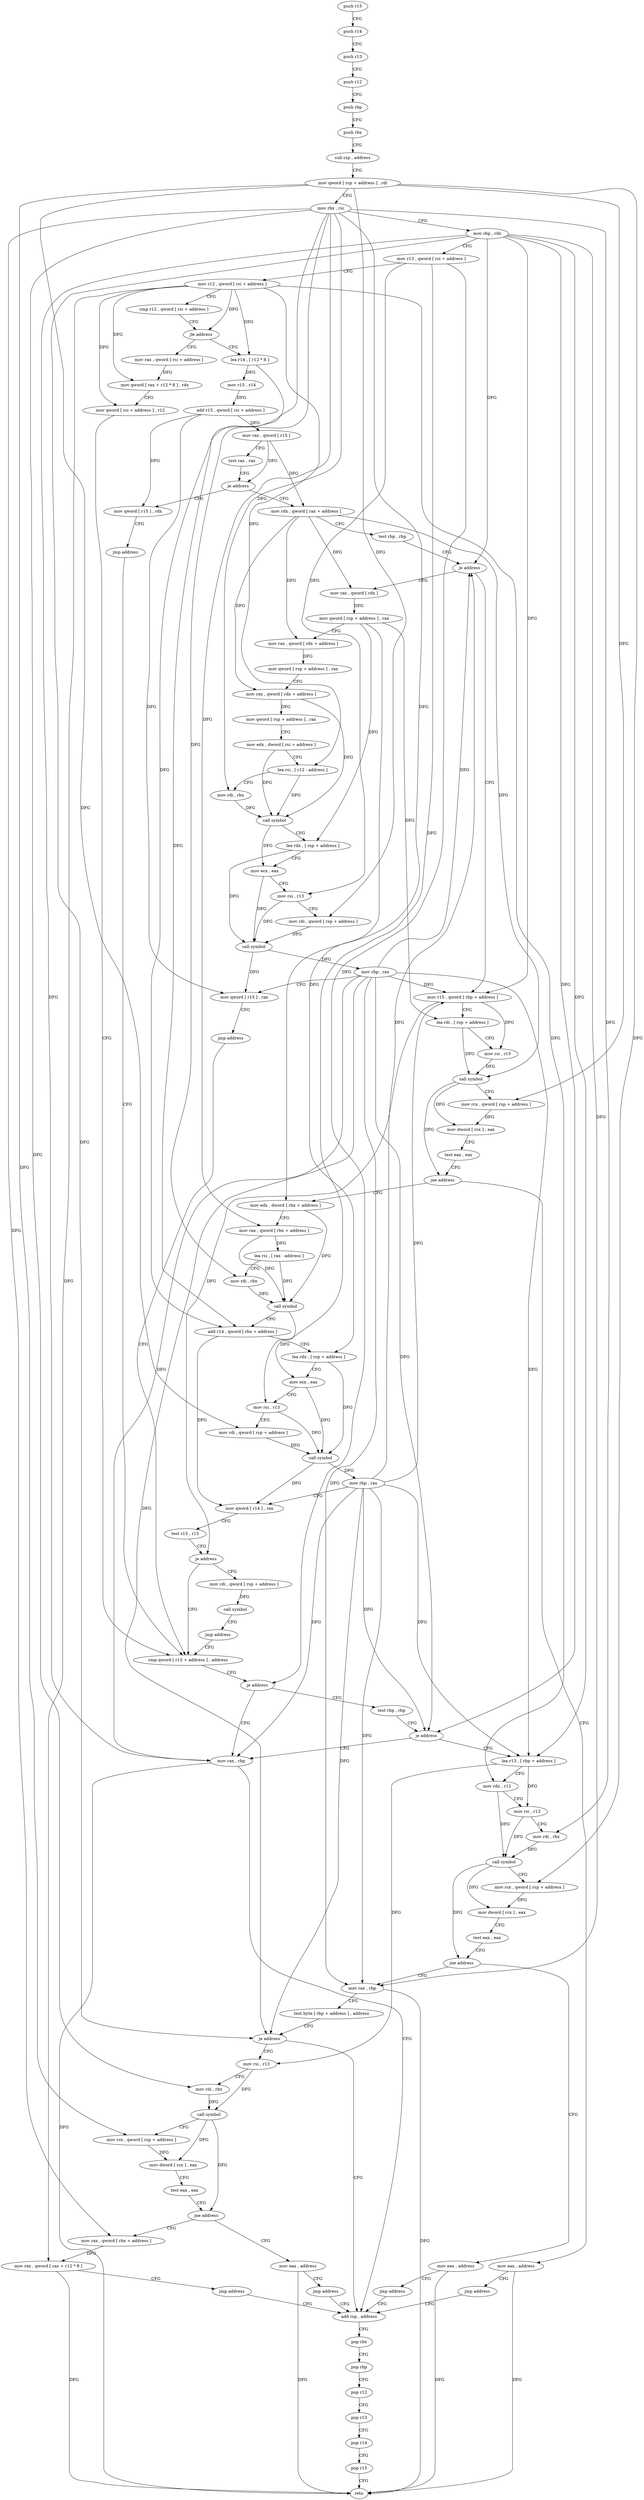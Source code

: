 digraph "func" {
"4262745" [label = "push r15" ]
"4262747" [label = "push r14" ]
"4262749" [label = "push r13" ]
"4262751" [label = "push r12" ]
"4262753" [label = "push rbp" ]
"4262754" [label = "push rbx" ]
"4262755" [label = "sub rsp , address" ]
"4262759" [label = "mov qword [ rsp + address ] , rdi" ]
"4262764" [label = "mov rbx , rsi" ]
"4262767" [label = "mov rbp , rdx" ]
"4262770" [label = "mov r13 , qword [ rsi + address ]" ]
"4262777" [label = "mov r12 , qword [ rsi + address ]" ]
"4262781" [label = "cmp r12 , qword [ rsi + address ]" ]
"4262788" [label = "jle address" ]
"4262923" [label = "lea r14 , [ r12 * 8 ]" ]
"4262794" [label = "mov rax , qword [ rsi + address ]" ]
"4262931" [label = "mov r15 , r14" ]
"4262934" [label = "add r15 , qword [ rsi + address ]" ]
"4262941" [label = "mov rax , qword [ r15 ]" ]
"4262944" [label = "test rax , rax" ]
"4262947" [label = "je address" ]
"4263065" [label = "mov qword [ r15 ] , rdx" ]
"4262949" [label = "mov rdx , qword [ rax + address ]" ]
"4262801" [label = "mov qword [ rax + r12 * 8 ] , rdx" ]
"4262805" [label = "mov qword [ rsi + address ] , r12" ]
"4262812" [label = "cmp qword [ r13 + address ] , address" ]
"4263068" [label = "jmp address" ]
"4262953" [label = "test rbp , rbp" ]
"4262956" [label = "je address" ]
"4263080" [label = "mov rax , qword [ rdx ]" ]
"4262958" [label = "mov r15 , qword [ rbp + address ]" ]
"4263156" [label = "mov rax , rbp" ]
"4263159" [label = "add rsp , address" ]
"4262826" [label = "test rbp , rbp" ]
"4262829" [label = "je address" ]
"4262835" [label = "lea r13 , [ rbp + address ]" ]
"4262820" [label = "je address" ]
"4263083" [label = "mov qword [ rsp + address ] , rax" ]
"4263088" [label = "mov rax , qword [ rdx + address ]" ]
"4263092" [label = "mov qword [ rsp + address ] , rax" ]
"4263097" [label = "mov rax , qword [ rdx + address ]" ]
"4263101" [label = "mov qword [ rsp + address ] , rax" ]
"4263106" [label = "mov edx , dword [ rsi + address ]" ]
"4263112" [label = "lea rsi , [ r12 - address ]" ]
"4263117" [label = "mov rdi , rbx" ]
"4263120" [label = "call symbol" ]
"4263125" [label = "lea rdx , [ rsp + address ]" ]
"4263130" [label = "mov ecx , eax" ]
"4263132" [label = "mov rsi , r13" ]
"4263135" [label = "mov rdi , qword [ rsp + address ]" ]
"4263140" [label = "call symbol" ]
"4263145" [label = "mov rbp , rax" ]
"4263148" [label = "mov qword [ r15 ] , rax" ]
"4263151" [label = "jmp address" ]
"4262962" [label = "lea rdi , [ rsp + address ]" ]
"4262967" [label = "mov rsi , r15" ]
"4262970" [label = "call symbol" ]
"4262975" [label = "mov rcx , qword [ rsp + address ]" ]
"4262980" [label = "mov dword [ rcx ] , eax" ]
"4262982" [label = "test eax , eax" ]
"4262984" [label = "jne address" ]
"4263073" [label = "mov eax , address" ]
"4262986" [label = "mov edx , dword [ rbx + address ]" ]
"4262839" [label = "mov rdx , r12" ]
"4262842" [label = "mov rsi , r13" ]
"4262845" [label = "mov rdi , rbx" ]
"4262848" [label = "call symbol" ]
"4262853" [label = "mov rcx , qword [ rsp + address ]" ]
"4262858" [label = "mov dword [ rcx ] , eax" ]
"4262860" [label = "test eax , eax" ]
"4262862" [label = "jne address" ]
"4263174" [label = "mov eax , address" ]
"4262868" [label = "mov rax , rbp" ]
"4263078" [label = "jmp address" ]
"4262992" [label = "mov rax , qword [ rbx + address ]" ]
"4262996" [label = "lea rsi , [ rax - address ]" ]
"4263000" [label = "mov rdi , rbx" ]
"4263003" [label = "call symbol" ]
"4263008" [label = "add r14 , qword [ rbx + address ]" ]
"4263015" [label = "lea rdx , [ rsp + address ]" ]
"4263020" [label = "mov ecx , eax" ]
"4263022" [label = "mov rsi , r13" ]
"4263025" [label = "mov rdi , qword [ rsp + address ]" ]
"4263030" [label = "call symbol" ]
"4263035" [label = "mov rbp , rax" ]
"4263038" [label = "mov qword [ r14 ] , rax" ]
"4263041" [label = "test r15 , r15" ]
"4263044" [label = "je address" ]
"4263050" [label = "mov rdi , qword [ rsp + address ]" ]
"4263179" [label = "jmp address" ]
"4262871" [label = "test byte [ rbp + address ] , address" ]
"4262875" [label = "je address" ]
"4262881" [label = "mov rsi , r13" ]
"4263163" [label = "pop rbx" ]
"4263164" [label = "pop rbp" ]
"4263165" [label = "pop r12" ]
"4263167" [label = "pop r13" ]
"4263169" [label = "pop r14" ]
"4263171" [label = "pop r15" ]
"4263173" [label = "retn" ]
"4263055" [label = "call symbol" ]
"4263060" [label = "jmp address" ]
"4262884" [label = "mov rdi , rbx" ]
"4262887" [label = "call symbol" ]
"4262892" [label = "mov rcx , qword [ rsp + address ]" ]
"4262897" [label = "mov dword [ rcx ] , eax" ]
"4262899" [label = "test eax , eax" ]
"4262901" [label = "jne address" ]
"4263181" [label = "mov eax , address" ]
"4262907" [label = "mov rax , qword [ rbx + address ]" ]
"4263186" [label = "jmp address" ]
"4262914" [label = "mov rax , qword [ rax + r12 * 8 ]" ]
"4262918" [label = "jmp address" ]
"4262745" -> "4262747" [ label = "CFG" ]
"4262747" -> "4262749" [ label = "CFG" ]
"4262749" -> "4262751" [ label = "CFG" ]
"4262751" -> "4262753" [ label = "CFG" ]
"4262753" -> "4262754" [ label = "CFG" ]
"4262754" -> "4262755" [ label = "CFG" ]
"4262755" -> "4262759" [ label = "CFG" ]
"4262759" -> "4262764" [ label = "CFG" ]
"4262759" -> "4263135" [ label = "DFG" ]
"4262759" -> "4262975" [ label = "DFG" ]
"4262759" -> "4263025" [ label = "DFG" ]
"4262759" -> "4262853" [ label = "DFG" ]
"4262759" -> "4262892" [ label = "DFG" ]
"4262764" -> "4262767" [ label = "CFG" ]
"4262764" -> "4263117" [ label = "DFG" ]
"4262764" -> "4262986" [ label = "DFG" ]
"4262764" -> "4262992" [ label = "DFG" ]
"4262764" -> "4263000" [ label = "DFG" ]
"4262764" -> "4263008" [ label = "DFG" ]
"4262764" -> "4262845" [ label = "DFG" ]
"4262764" -> "4262884" [ label = "DFG" ]
"4262764" -> "4262907" [ label = "DFG" ]
"4262767" -> "4262770" [ label = "CFG" ]
"4262767" -> "4262956" [ label = "DFG" ]
"4262767" -> "4262958" [ label = "DFG" ]
"4262767" -> "4263156" [ label = "DFG" ]
"4262767" -> "4262829" [ label = "DFG" ]
"4262767" -> "4262835" [ label = "DFG" ]
"4262767" -> "4262868" [ label = "DFG" ]
"4262767" -> "4262875" [ label = "DFG" ]
"4262770" -> "4262777" [ label = "CFG" ]
"4262770" -> "4262820" [ label = "DFG" ]
"4262770" -> "4263132" [ label = "DFG" ]
"4262770" -> "4263022" [ label = "DFG" ]
"4262777" -> "4262781" [ label = "CFG" ]
"4262777" -> "4262788" [ label = "DFG" ]
"4262777" -> "4262923" [ label = "DFG" ]
"4262777" -> "4262801" [ label = "DFG" ]
"4262777" -> "4262805" [ label = "DFG" ]
"4262777" -> "4263112" [ label = "DFG" ]
"4262777" -> "4262839" [ label = "DFG" ]
"4262777" -> "4262914" [ label = "DFG" ]
"4262781" -> "4262788" [ label = "CFG" ]
"4262788" -> "4262923" [ label = "CFG" ]
"4262788" -> "4262794" [ label = "CFG" ]
"4262923" -> "4262931" [ label = "DFG" ]
"4262923" -> "4263008" [ label = "DFG" ]
"4262794" -> "4262801" [ label = "DFG" ]
"4262931" -> "4262934" [ label = "DFG" ]
"4262934" -> "4262941" [ label = "DFG" ]
"4262934" -> "4263065" [ label = "DFG" ]
"4262934" -> "4263148" [ label = "DFG" ]
"4262941" -> "4262944" [ label = "CFG" ]
"4262941" -> "4262947" [ label = "DFG" ]
"4262941" -> "4262949" [ label = "DFG" ]
"4262944" -> "4262947" [ label = "CFG" ]
"4262947" -> "4263065" [ label = "CFG" ]
"4262947" -> "4262949" [ label = "CFG" ]
"4263065" -> "4263068" [ label = "CFG" ]
"4262949" -> "4262953" [ label = "CFG" ]
"4262949" -> "4263080" [ label = "DFG" ]
"4262949" -> "4263088" [ label = "DFG" ]
"4262949" -> "4263097" [ label = "DFG" ]
"4262949" -> "4262970" [ label = "DFG" ]
"4262801" -> "4262805" [ label = "CFG" ]
"4262805" -> "4262812" [ label = "CFG" ]
"4262812" -> "4262820" [ label = "CFG" ]
"4263068" -> "4262812" [ label = "CFG" ]
"4262953" -> "4262956" [ label = "CFG" ]
"4262956" -> "4263080" [ label = "CFG" ]
"4262956" -> "4262958" [ label = "CFG" ]
"4263080" -> "4263083" [ label = "DFG" ]
"4262958" -> "4262962" [ label = "CFG" ]
"4262958" -> "4262967" [ label = "DFG" ]
"4262958" -> "4263044" [ label = "DFG" ]
"4263156" -> "4263159" [ label = "CFG" ]
"4263156" -> "4263173" [ label = "DFG" ]
"4263159" -> "4263163" [ label = "CFG" ]
"4262826" -> "4262829" [ label = "CFG" ]
"4262829" -> "4263156" [ label = "CFG" ]
"4262829" -> "4262835" [ label = "CFG" ]
"4262835" -> "4262839" [ label = "CFG" ]
"4262835" -> "4262842" [ label = "DFG" ]
"4262835" -> "4262881" [ label = "DFG" ]
"4262820" -> "4263156" [ label = "CFG" ]
"4262820" -> "4262826" [ label = "CFG" ]
"4263083" -> "4263088" [ label = "CFG" ]
"4263083" -> "4263125" [ label = "DFG" ]
"4263083" -> "4262962" [ label = "DFG" ]
"4263083" -> "4263015" [ label = "DFG" ]
"4263088" -> "4263092" [ label = "DFG" ]
"4263092" -> "4263097" [ label = "CFG" ]
"4263097" -> "4263101" [ label = "DFG" ]
"4263097" -> "4263120" [ label = "DFG" ]
"4263101" -> "4263106" [ label = "CFG" ]
"4263106" -> "4263112" [ label = "CFG" ]
"4263106" -> "4263120" [ label = "DFG" ]
"4263112" -> "4263117" [ label = "CFG" ]
"4263112" -> "4263120" [ label = "DFG" ]
"4263117" -> "4263120" [ label = "DFG" ]
"4263120" -> "4263125" [ label = "CFG" ]
"4263120" -> "4263130" [ label = "DFG" ]
"4263125" -> "4263130" [ label = "CFG" ]
"4263125" -> "4263140" [ label = "DFG" ]
"4263130" -> "4263132" [ label = "CFG" ]
"4263130" -> "4263140" [ label = "DFG" ]
"4263132" -> "4263135" [ label = "CFG" ]
"4263132" -> "4263140" [ label = "DFG" ]
"4263135" -> "4263140" [ label = "DFG" ]
"4263140" -> "4263145" [ label = "DFG" ]
"4263140" -> "4263148" [ label = "DFG" ]
"4263145" -> "4263148" [ label = "CFG" ]
"4263145" -> "4262956" [ label = "DFG" ]
"4263145" -> "4262958" [ label = "DFG" ]
"4263145" -> "4263156" [ label = "DFG" ]
"4263145" -> "4262829" [ label = "DFG" ]
"4263145" -> "4262835" [ label = "DFG" ]
"4263145" -> "4262868" [ label = "DFG" ]
"4263145" -> "4262875" [ label = "DFG" ]
"4263148" -> "4263151" [ label = "CFG" ]
"4263151" -> "4262812" [ label = "CFG" ]
"4262962" -> "4262967" [ label = "CFG" ]
"4262962" -> "4262970" [ label = "DFG" ]
"4262967" -> "4262970" [ label = "DFG" ]
"4262970" -> "4262975" [ label = "CFG" ]
"4262970" -> "4262980" [ label = "DFG" ]
"4262970" -> "4262984" [ label = "DFG" ]
"4262975" -> "4262980" [ label = "DFG" ]
"4262980" -> "4262982" [ label = "CFG" ]
"4262982" -> "4262984" [ label = "CFG" ]
"4262984" -> "4263073" [ label = "CFG" ]
"4262984" -> "4262986" [ label = "CFG" ]
"4263073" -> "4263078" [ label = "CFG" ]
"4263073" -> "4263173" [ label = "DFG" ]
"4262986" -> "4262992" [ label = "CFG" ]
"4262986" -> "4263003" [ label = "DFG" ]
"4262839" -> "4262842" [ label = "CFG" ]
"4262839" -> "4262848" [ label = "DFG" ]
"4262842" -> "4262845" [ label = "CFG" ]
"4262842" -> "4262848" [ label = "DFG" ]
"4262845" -> "4262848" [ label = "DFG" ]
"4262848" -> "4262853" [ label = "CFG" ]
"4262848" -> "4262858" [ label = "DFG" ]
"4262848" -> "4262862" [ label = "DFG" ]
"4262853" -> "4262858" [ label = "DFG" ]
"4262858" -> "4262860" [ label = "CFG" ]
"4262860" -> "4262862" [ label = "CFG" ]
"4262862" -> "4263174" [ label = "CFG" ]
"4262862" -> "4262868" [ label = "CFG" ]
"4263174" -> "4263179" [ label = "CFG" ]
"4263174" -> "4263173" [ label = "DFG" ]
"4262868" -> "4262871" [ label = "CFG" ]
"4262868" -> "4263173" [ label = "DFG" ]
"4263078" -> "4263159" [ label = "CFG" ]
"4262992" -> "4262996" [ label = "DFG" ]
"4262992" -> "4263003" [ label = "DFG" ]
"4262996" -> "4263000" [ label = "CFG" ]
"4262996" -> "4263003" [ label = "DFG" ]
"4263000" -> "4263003" [ label = "DFG" ]
"4263003" -> "4263008" [ label = "CFG" ]
"4263003" -> "4263020" [ label = "DFG" ]
"4263008" -> "4263015" [ label = "CFG" ]
"4263008" -> "4263038" [ label = "DFG" ]
"4263015" -> "4263020" [ label = "CFG" ]
"4263015" -> "4263030" [ label = "DFG" ]
"4263020" -> "4263022" [ label = "CFG" ]
"4263020" -> "4263030" [ label = "DFG" ]
"4263022" -> "4263025" [ label = "CFG" ]
"4263022" -> "4263030" [ label = "DFG" ]
"4263025" -> "4263030" [ label = "DFG" ]
"4263030" -> "4263035" [ label = "DFG" ]
"4263030" -> "4263038" [ label = "DFG" ]
"4263035" -> "4263038" [ label = "CFG" ]
"4263035" -> "4262956" [ label = "DFG" ]
"4263035" -> "4262958" [ label = "DFG" ]
"4263035" -> "4263156" [ label = "DFG" ]
"4263035" -> "4262829" [ label = "DFG" ]
"4263035" -> "4262835" [ label = "DFG" ]
"4263035" -> "4262868" [ label = "DFG" ]
"4263035" -> "4262875" [ label = "DFG" ]
"4263038" -> "4263041" [ label = "CFG" ]
"4263041" -> "4263044" [ label = "CFG" ]
"4263044" -> "4262812" [ label = "CFG" ]
"4263044" -> "4263050" [ label = "CFG" ]
"4263050" -> "4263055" [ label = "DFG" ]
"4263179" -> "4263159" [ label = "CFG" ]
"4262871" -> "4262875" [ label = "CFG" ]
"4262875" -> "4263159" [ label = "CFG" ]
"4262875" -> "4262881" [ label = "CFG" ]
"4262881" -> "4262884" [ label = "CFG" ]
"4262881" -> "4262887" [ label = "DFG" ]
"4263163" -> "4263164" [ label = "CFG" ]
"4263164" -> "4263165" [ label = "CFG" ]
"4263165" -> "4263167" [ label = "CFG" ]
"4263167" -> "4263169" [ label = "CFG" ]
"4263169" -> "4263171" [ label = "CFG" ]
"4263171" -> "4263173" [ label = "CFG" ]
"4263055" -> "4263060" [ label = "CFG" ]
"4263060" -> "4262812" [ label = "CFG" ]
"4262884" -> "4262887" [ label = "DFG" ]
"4262887" -> "4262892" [ label = "CFG" ]
"4262887" -> "4262897" [ label = "DFG" ]
"4262887" -> "4262901" [ label = "DFG" ]
"4262892" -> "4262897" [ label = "DFG" ]
"4262897" -> "4262899" [ label = "CFG" ]
"4262899" -> "4262901" [ label = "CFG" ]
"4262901" -> "4263181" [ label = "CFG" ]
"4262901" -> "4262907" [ label = "CFG" ]
"4263181" -> "4263186" [ label = "CFG" ]
"4263181" -> "4263173" [ label = "DFG" ]
"4262907" -> "4262914" [ label = "DFG" ]
"4263186" -> "4263159" [ label = "CFG" ]
"4262914" -> "4262918" [ label = "CFG" ]
"4262914" -> "4263173" [ label = "DFG" ]
"4262918" -> "4263159" [ label = "CFG" ]
}
